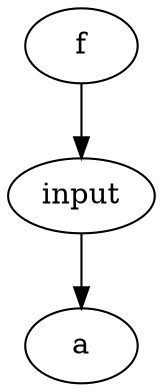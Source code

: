 digraph {
x558faac93860 -> x558faac93780
x558faac93780 -> x558faac93710
x558faac93860 [label="f"];
x558faac93780 [label="input"];
x558faac93710 [label="a"];
}
